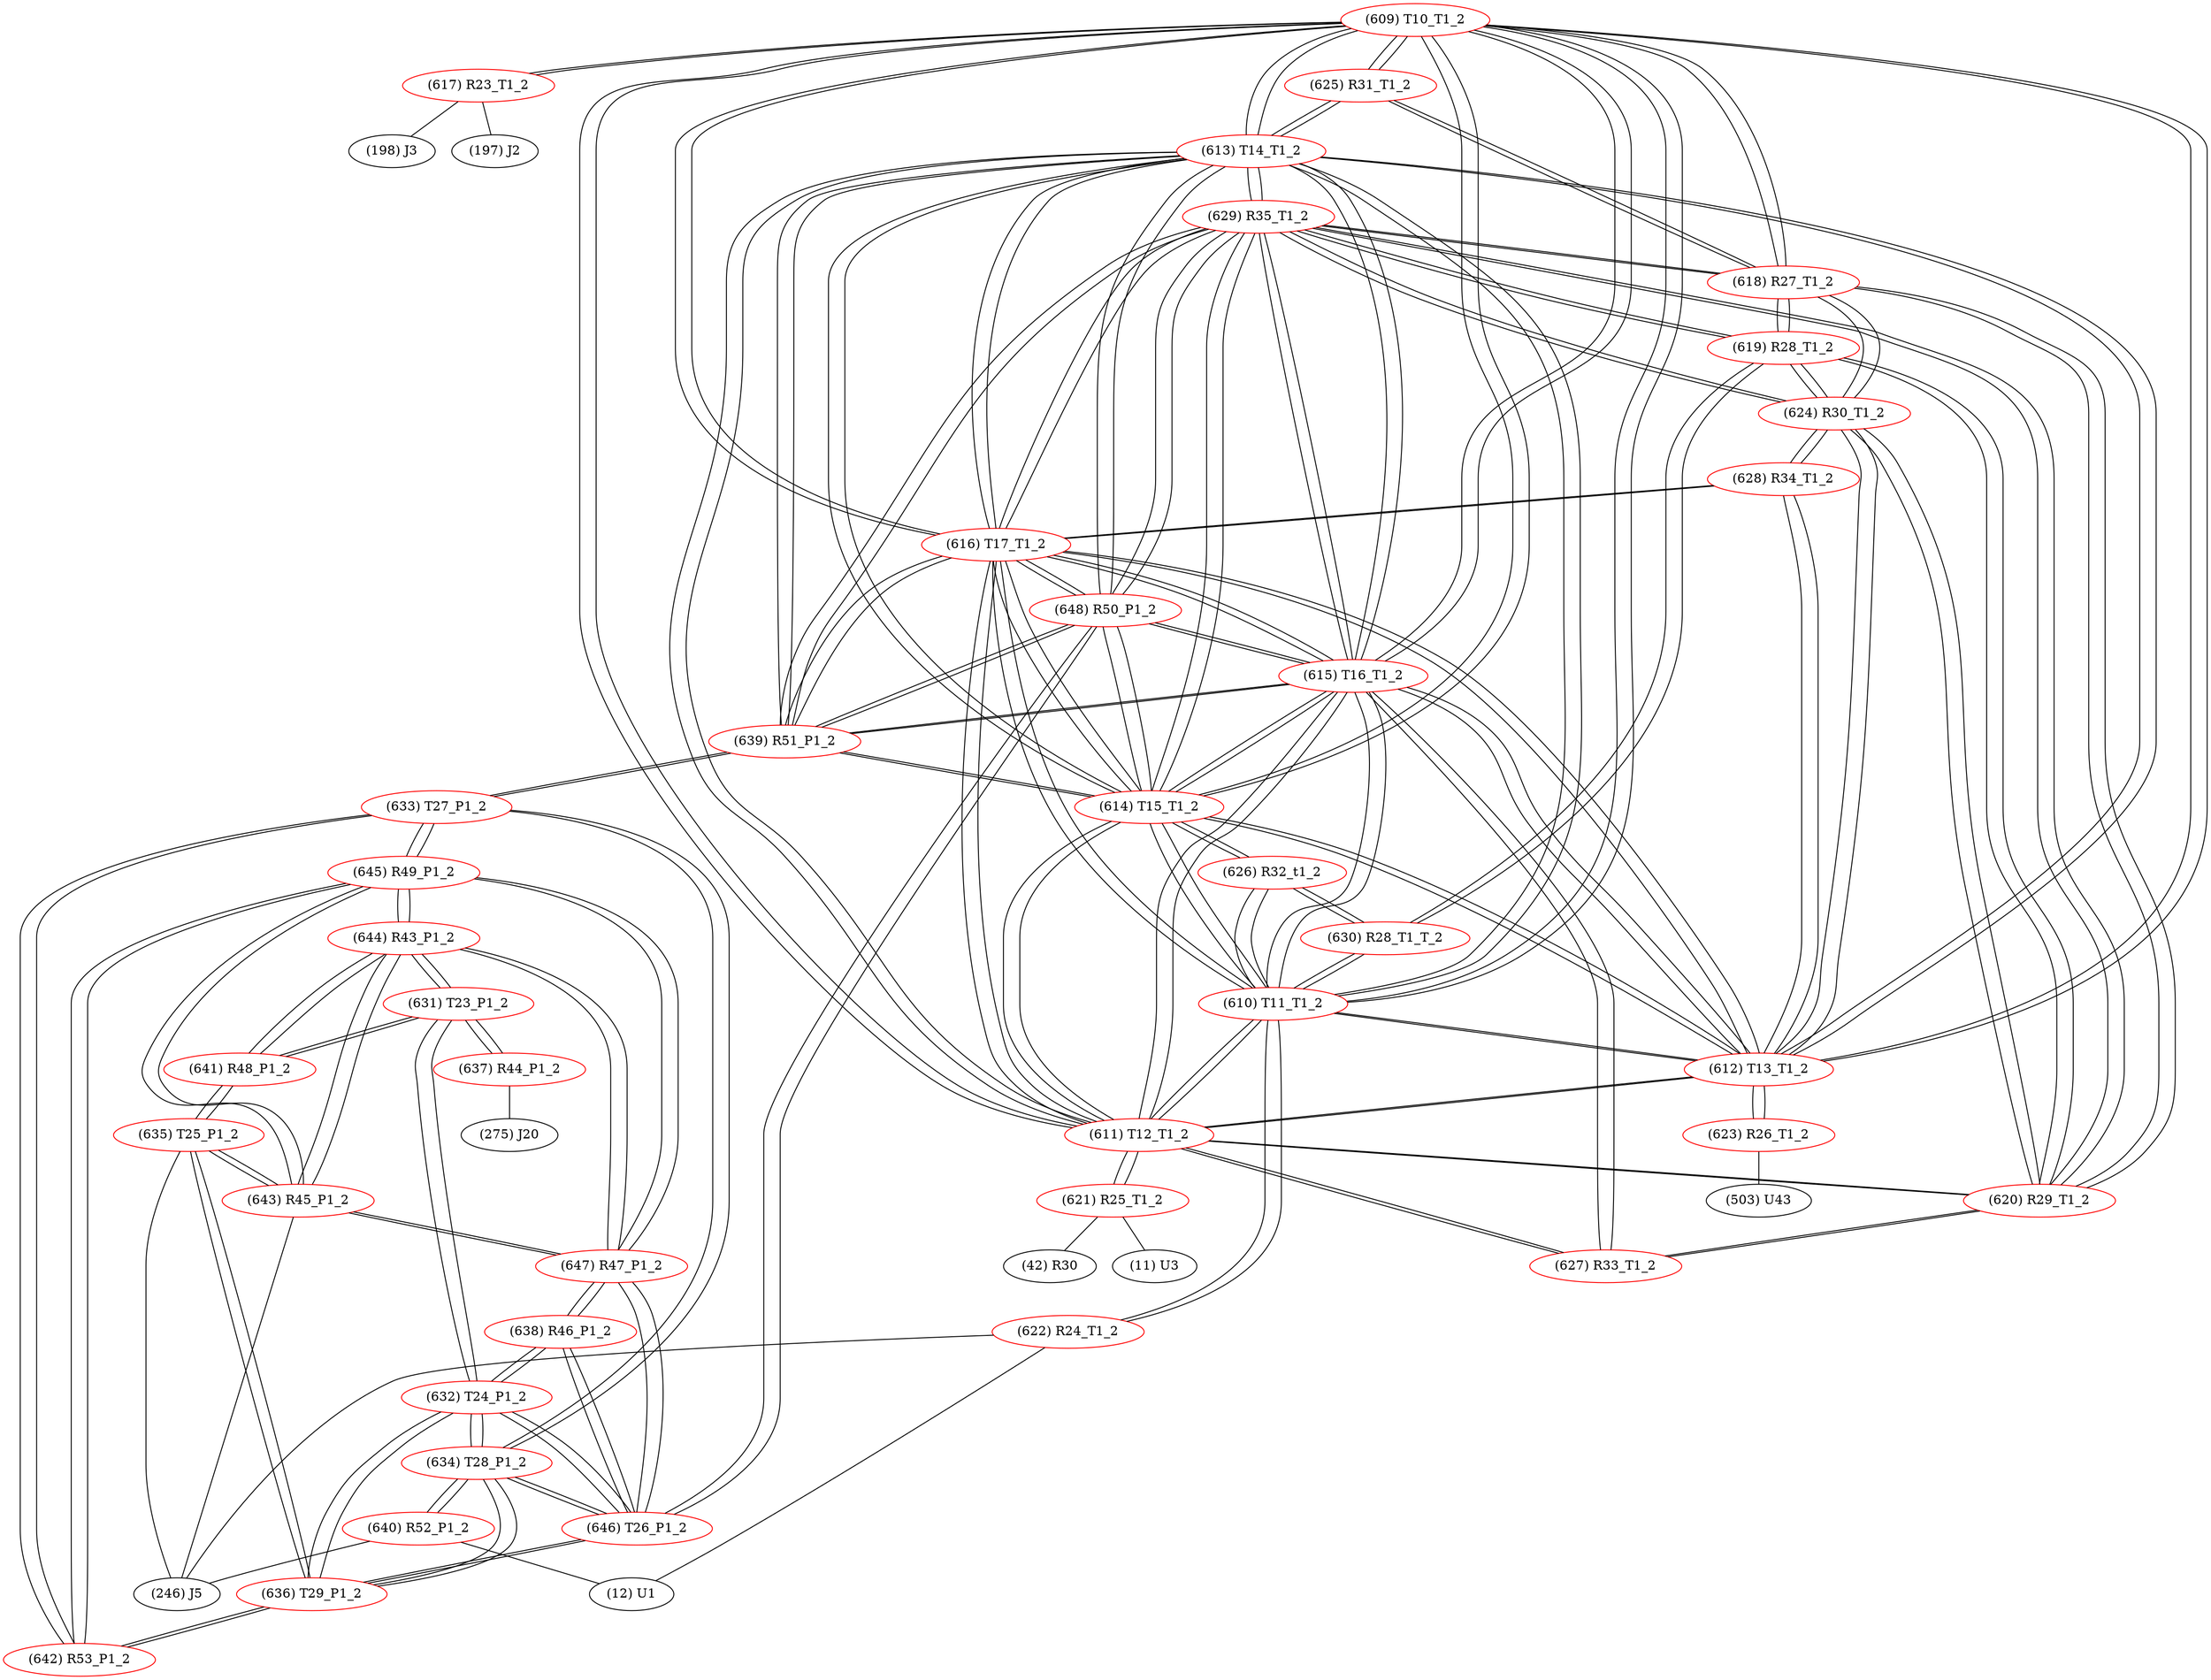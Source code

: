 graph {
	609 [label="(609) T10_T1_2" color=red]
	617 [label="(617) R23_T1_2"]
	625 [label="(625) R31_T1_2"]
	618 [label="(618) R27_T1_2"]
	615 [label="(615) T16_T1_2"]
	616 [label="(616) T17_T1_2"]
	614 [label="(614) T15_T1_2"]
	611 [label="(611) T12_T1_2"]
	613 [label="(613) T14_T1_2"]
	612 [label="(612) T13_T1_2"]
	610 [label="(610) T11_T1_2"]
	610 [label="(610) T11_T1_2" color=red]
	622 [label="(622) R24_T1_2"]
	630 [label="(630) R28_T1_T_2"]
	626 [label="(626) R32_t1_2"]
	609 [label="(609) T10_T1_2"]
	615 [label="(615) T16_T1_2"]
	616 [label="(616) T17_T1_2"]
	614 [label="(614) T15_T1_2"]
	611 [label="(611) T12_T1_2"]
	613 [label="(613) T14_T1_2"]
	612 [label="(612) T13_T1_2"]
	611 [label="(611) T12_T1_2" color=red]
	627 [label="(627) R33_T1_2"]
	620 [label="(620) R29_T1_2"]
	621 [label="(621) R25_T1_2"]
	609 [label="(609) T10_T1_2"]
	615 [label="(615) T16_T1_2"]
	616 [label="(616) T17_T1_2"]
	614 [label="(614) T15_T1_2"]
	613 [label="(613) T14_T1_2"]
	612 [label="(612) T13_T1_2"]
	610 [label="(610) T11_T1_2"]
	612 [label="(612) T13_T1_2" color=red]
	624 [label="(624) R30_T1_2"]
	628 [label="(628) R34_T1_2"]
	623 [label="(623) R26_T1_2"]
	609 [label="(609) T10_T1_2"]
	615 [label="(615) T16_T1_2"]
	616 [label="(616) T17_T1_2"]
	614 [label="(614) T15_T1_2"]
	611 [label="(611) T12_T1_2"]
	613 [label="(613) T14_T1_2"]
	610 [label="(610) T11_T1_2"]
	613 [label="(613) T14_T1_2" color=red]
	609 [label="(609) T10_T1_2"]
	615 [label="(615) T16_T1_2"]
	616 [label="(616) T17_T1_2"]
	614 [label="(614) T15_T1_2"]
	611 [label="(611) T12_T1_2"]
	612 [label="(612) T13_T1_2"]
	610 [label="(610) T11_T1_2"]
	625 [label="(625) R31_T1_2"]
	639 [label="(639) R51_P1_2"]
	648 [label="(648) R50_P1_2"]
	629 [label="(629) R35_T1_2"]
	614 [label="(614) T15_T1_2" color=red]
	626 [label="(626) R32_t1_2"]
	609 [label="(609) T10_T1_2"]
	615 [label="(615) T16_T1_2"]
	616 [label="(616) T17_T1_2"]
	611 [label="(611) T12_T1_2"]
	613 [label="(613) T14_T1_2"]
	612 [label="(612) T13_T1_2"]
	610 [label="(610) T11_T1_2"]
	639 [label="(639) R51_P1_2"]
	648 [label="(648) R50_P1_2"]
	629 [label="(629) R35_T1_2"]
	615 [label="(615) T16_T1_2" color=red]
	627 [label="(627) R33_T1_2"]
	609 [label="(609) T10_T1_2"]
	616 [label="(616) T17_T1_2"]
	614 [label="(614) T15_T1_2"]
	611 [label="(611) T12_T1_2"]
	613 [label="(613) T14_T1_2"]
	612 [label="(612) T13_T1_2"]
	610 [label="(610) T11_T1_2"]
	639 [label="(639) R51_P1_2"]
	648 [label="(648) R50_P1_2"]
	629 [label="(629) R35_T1_2"]
	616 [label="(616) T17_T1_2" color=red]
	628 [label="(628) R34_T1_2"]
	609 [label="(609) T10_T1_2"]
	615 [label="(615) T16_T1_2"]
	614 [label="(614) T15_T1_2"]
	611 [label="(611) T12_T1_2"]
	613 [label="(613) T14_T1_2"]
	612 [label="(612) T13_T1_2"]
	610 [label="(610) T11_T1_2"]
	639 [label="(639) R51_P1_2"]
	648 [label="(648) R50_P1_2"]
	629 [label="(629) R35_T1_2"]
	617 [label="(617) R23_T1_2" color=red]
	197 [label="(197) J2"]
	198 [label="(198) J3"]
	609 [label="(609) T10_T1_2"]
	618 [label="(618) R27_T1_2" color=red]
	624 [label="(624) R30_T1_2"]
	629 [label="(629) R35_T1_2"]
	620 [label="(620) R29_T1_2"]
	619 [label="(619) R28_T1_2"]
	609 [label="(609) T10_T1_2"]
	625 [label="(625) R31_T1_2"]
	619 [label="(619) R28_T1_2" color=red]
	624 [label="(624) R30_T1_2"]
	629 [label="(629) R35_T1_2"]
	620 [label="(620) R29_T1_2"]
	618 [label="(618) R27_T1_2"]
	630 [label="(630) R28_T1_T_2"]
	620 [label="(620) R29_T1_2" color=red]
	624 [label="(624) R30_T1_2"]
	629 [label="(629) R35_T1_2"]
	619 [label="(619) R28_T1_2"]
	618 [label="(618) R27_T1_2"]
	627 [label="(627) R33_T1_2"]
	611 [label="(611) T12_T1_2"]
	621 [label="(621) R25_T1_2" color=red]
	42 [label="(42) R30"]
	11 [label="(11) U3"]
	611 [label="(611) T12_T1_2"]
	622 [label="(622) R24_T1_2" color=red]
	246 [label="(246) J5"]
	12 [label="(12) U1"]
	610 [label="(610) T11_T1_2"]
	623 [label="(623) R26_T1_2" color=red]
	503 [label="(503) U43"]
	612 [label="(612) T13_T1_2"]
	624 [label="(624) R30_T1_2" color=red]
	629 [label="(629) R35_T1_2"]
	620 [label="(620) R29_T1_2"]
	619 [label="(619) R28_T1_2"]
	618 [label="(618) R27_T1_2"]
	628 [label="(628) R34_T1_2"]
	612 [label="(612) T13_T1_2"]
	625 [label="(625) R31_T1_2" color=red]
	609 [label="(609) T10_T1_2"]
	618 [label="(618) R27_T1_2"]
	613 [label="(613) T14_T1_2"]
	626 [label="(626) R32_t1_2" color=red]
	614 [label="(614) T15_T1_2"]
	610 [label="(610) T11_T1_2"]
	630 [label="(630) R28_T1_T_2"]
	627 [label="(627) R33_T1_2" color=red]
	615 [label="(615) T16_T1_2"]
	620 [label="(620) R29_T1_2"]
	611 [label="(611) T12_T1_2"]
	628 [label="(628) R34_T1_2" color=red]
	616 [label="(616) T17_T1_2"]
	624 [label="(624) R30_T1_2"]
	612 [label="(612) T13_T1_2"]
	629 [label="(629) R35_T1_2" color=red]
	624 [label="(624) R30_T1_2"]
	620 [label="(620) R29_T1_2"]
	619 [label="(619) R28_T1_2"]
	618 [label="(618) R27_T1_2"]
	639 [label="(639) R51_P1_2"]
	648 [label="(648) R50_P1_2"]
	616 [label="(616) T17_T1_2"]
	615 [label="(615) T16_T1_2"]
	614 [label="(614) T15_T1_2"]
	613 [label="(613) T14_T1_2"]
	630 [label="(630) R28_T1_T_2" color=red]
	610 [label="(610) T11_T1_2"]
	626 [label="(626) R32_t1_2"]
	619 [label="(619) R28_T1_2"]
	631 [label="(631) T23_P1_2" color=red]
	641 [label="(641) R48_P1_2"]
	644 [label="(644) R43_P1_2"]
	632 [label="(632) T24_P1_2"]
	637 [label="(637) R44_P1_2"]
	632 [label="(632) T24_P1_2" color=red]
	646 [label="(646) T26_P1_2"]
	636 [label="(636) T29_P1_2"]
	634 [label="(634) T28_P1_2"]
	638 [label="(638) R46_P1_2"]
	631 [label="(631) T23_P1_2"]
	633 [label="(633) T27_P1_2" color=red]
	639 [label="(639) R51_P1_2"]
	634 [label="(634) T28_P1_2"]
	642 [label="(642) R53_P1_2"]
	645 [label="(645) R49_P1_2"]
	634 [label="(634) T28_P1_2" color=red]
	646 [label="(646) T26_P1_2"]
	632 [label="(632) T24_P1_2"]
	636 [label="(636) T29_P1_2"]
	640 [label="(640) R52_P1_2"]
	633 [label="(633) T27_P1_2"]
	635 [label="(635) T25_P1_2" color=red]
	636 [label="(636) T29_P1_2"]
	641 [label="(641) R48_P1_2"]
	643 [label="(643) R45_P1_2"]
	246 [label="(246) J5"]
	636 [label="(636) T29_P1_2" color=red]
	646 [label="(646) T26_P1_2"]
	632 [label="(632) T24_P1_2"]
	634 [label="(634) T28_P1_2"]
	635 [label="(635) T25_P1_2"]
	642 [label="(642) R53_P1_2"]
	637 [label="(637) R44_P1_2" color=red]
	275 [label="(275) J20"]
	631 [label="(631) T23_P1_2"]
	638 [label="(638) R46_P1_2" color=red]
	646 [label="(646) T26_P1_2"]
	647 [label="(647) R47_P1_2"]
	632 [label="(632) T24_P1_2"]
	639 [label="(639) R51_P1_2" color=red]
	633 [label="(633) T27_P1_2"]
	648 [label="(648) R50_P1_2"]
	616 [label="(616) T17_T1_2"]
	629 [label="(629) R35_T1_2"]
	615 [label="(615) T16_T1_2"]
	614 [label="(614) T15_T1_2"]
	613 [label="(613) T14_T1_2"]
	640 [label="(640) R52_P1_2" color=red]
	246 [label="(246) J5"]
	12 [label="(12) U1"]
	634 [label="(634) T28_P1_2"]
	641 [label="(641) R48_P1_2" color=red]
	635 [label="(635) T25_P1_2"]
	631 [label="(631) T23_P1_2"]
	644 [label="(644) R43_P1_2"]
	642 [label="(642) R53_P1_2" color=red]
	636 [label="(636) T29_P1_2"]
	633 [label="(633) T27_P1_2"]
	645 [label="(645) R49_P1_2"]
	643 [label="(643) R45_P1_2" color=red]
	647 [label="(647) R47_P1_2"]
	644 [label="(644) R43_P1_2"]
	645 [label="(645) R49_P1_2"]
	635 [label="(635) T25_P1_2"]
	246 [label="(246) J5"]
	644 [label="(644) R43_P1_2" color=red]
	641 [label="(641) R48_P1_2"]
	631 [label="(631) T23_P1_2"]
	647 [label="(647) R47_P1_2"]
	643 [label="(643) R45_P1_2"]
	645 [label="(645) R49_P1_2"]
	645 [label="(645) R49_P1_2" color=red]
	647 [label="(647) R47_P1_2"]
	643 [label="(643) R45_P1_2"]
	644 [label="(644) R43_P1_2"]
	633 [label="(633) T27_P1_2"]
	642 [label="(642) R53_P1_2"]
	646 [label="(646) T26_P1_2" color=red]
	648 [label="(648) R50_P1_2"]
	632 [label="(632) T24_P1_2"]
	636 [label="(636) T29_P1_2"]
	634 [label="(634) T28_P1_2"]
	638 [label="(638) R46_P1_2"]
	647 [label="(647) R47_P1_2"]
	647 [label="(647) R47_P1_2" color=red]
	643 [label="(643) R45_P1_2"]
	644 [label="(644) R43_P1_2"]
	645 [label="(645) R49_P1_2"]
	646 [label="(646) T26_P1_2"]
	638 [label="(638) R46_P1_2"]
	648 [label="(648) R50_P1_2" color=red]
	646 [label="(646) T26_P1_2"]
	639 [label="(639) R51_P1_2"]
	616 [label="(616) T17_T1_2"]
	629 [label="(629) R35_T1_2"]
	615 [label="(615) T16_T1_2"]
	614 [label="(614) T15_T1_2"]
	613 [label="(613) T14_T1_2"]
	609 -- 617
	609 -- 625
	609 -- 618
	609 -- 615
	609 -- 616
	609 -- 614
	609 -- 611
	609 -- 613
	609 -- 612
	609 -- 610
	610 -- 622
	610 -- 630
	610 -- 626
	610 -- 609
	610 -- 615
	610 -- 616
	610 -- 614
	610 -- 611
	610 -- 613
	610 -- 612
	611 -- 627
	611 -- 620
	611 -- 621
	611 -- 609
	611 -- 615
	611 -- 616
	611 -- 614
	611 -- 613
	611 -- 612
	611 -- 610
	612 -- 624
	612 -- 628
	612 -- 623
	612 -- 609
	612 -- 615
	612 -- 616
	612 -- 614
	612 -- 611
	612 -- 613
	612 -- 610
	613 -- 609
	613 -- 615
	613 -- 616
	613 -- 614
	613 -- 611
	613 -- 612
	613 -- 610
	613 -- 625
	613 -- 639
	613 -- 648
	613 -- 629
	614 -- 626
	614 -- 609
	614 -- 615
	614 -- 616
	614 -- 611
	614 -- 613
	614 -- 612
	614 -- 610
	614 -- 639
	614 -- 648
	614 -- 629
	615 -- 627
	615 -- 609
	615 -- 616
	615 -- 614
	615 -- 611
	615 -- 613
	615 -- 612
	615 -- 610
	615 -- 639
	615 -- 648
	615 -- 629
	616 -- 628
	616 -- 609
	616 -- 615
	616 -- 614
	616 -- 611
	616 -- 613
	616 -- 612
	616 -- 610
	616 -- 639
	616 -- 648
	616 -- 629
	617 -- 197
	617 -- 198
	617 -- 609
	618 -- 624
	618 -- 629
	618 -- 620
	618 -- 619
	618 -- 609
	618 -- 625
	619 -- 624
	619 -- 629
	619 -- 620
	619 -- 618
	619 -- 630
	620 -- 624
	620 -- 629
	620 -- 619
	620 -- 618
	620 -- 627
	620 -- 611
	621 -- 42
	621 -- 11
	621 -- 611
	622 -- 246
	622 -- 12
	622 -- 610
	623 -- 503
	623 -- 612
	624 -- 629
	624 -- 620
	624 -- 619
	624 -- 618
	624 -- 628
	624 -- 612
	625 -- 609
	625 -- 618
	625 -- 613
	626 -- 614
	626 -- 610
	626 -- 630
	627 -- 615
	627 -- 620
	627 -- 611
	628 -- 616
	628 -- 624
	628 -- 612
	629 -- 624
	629 -- 620
	629 -- 619
	629 -- 618
	629 -- 639
	629 -- 648
	629 -- 616
	629 -- 615
	629 -- 614
	629 -- 613
	630 -- 610
	630 -- 626
	630 -- 619
	631 -- 641
	631 -- 644
	631 -- 632
	631 -- 637
	632 -- 646
	632 -- 636
	632 -- 634
	632 -- 638
	632 -- 631
	633 -- 639
	633 -- 634
	633 -- 642
	633 -- 645
	634 -- 646
	634 -- 632
	634 -- 636
	634 -- 640
	634 -- 633
	635 -- 636
	635 -- 641
	635 -- 643
	635 -- 246
	636 -- 646
	636 -- 632
	636 -- 634
	636 -- 635
	636 -- 642
	637 -- 275
	637 -- 631
	638 -- 646
	638 -- 647
	638 -- 632
	639 -- 633
	639 -- 648
	639 -- 616
	639 -- 629
	639 -- 615
	639 -- 614
	639 -- 613
	640 -- 246
	640 -- 12
	640 -- 634
	641 -- 635
	641 -- 631
	641 -- 644
	642 -- 636
	642 -- 633
	642 -- 645
	643 -- 647
	643 -- 644
	643 -- 645
	643 -- 635
	643 -- 246
	644 -- 641
	644 -- 631
	644 -- 647
	644 -- 643
	644 -- 645
	645 -- 647
	645 -- 643
	645 -- 644
	645 -- 633
	645 -- 642
	646 -- 648
	646 -- 632
	646 -- 636
	646 -- 634
	646 -- 638
	646 -- 647
	647 -- 643
	647 -- 644
	647 -- 645
	647 -- 646
	647 -- 638
	648 -- 646
	648 -- 639
	648 -- 616
	648 -- 629
	648 -- 615
	648 -- 614
	648 -- 613
}